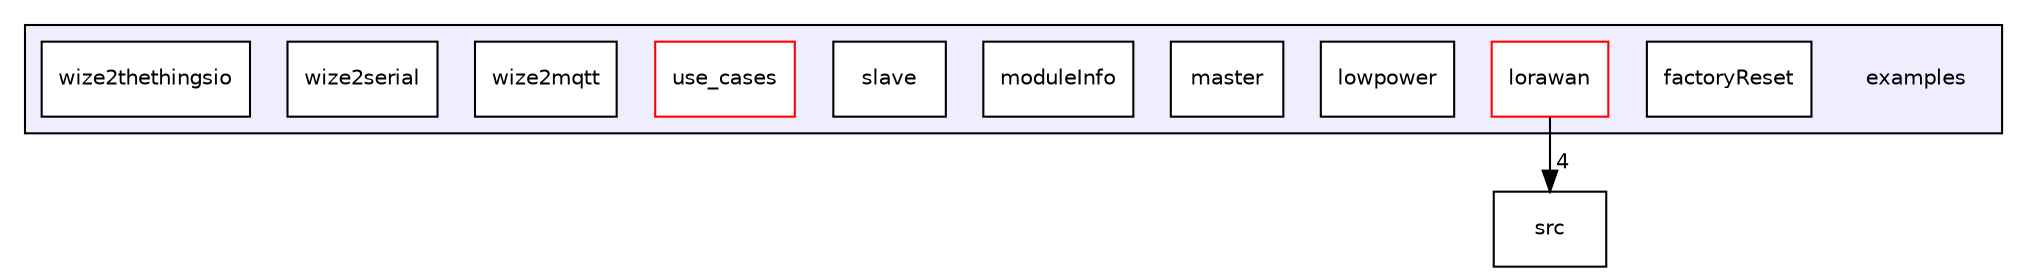 digraph "examples" {
  compound=true
  node [ fontsize="10", fontname="Helvetica"];
  edge [ labelfontsize="10", labelfontname="Helvetica"];
  subgraph clusterdir_d28a4824dc47e487b107a5db32ef43c4 {
    graph [ bgcolor="#eeeeff", pencolor="black", label="" URL="dir_d28a4824dc47e487b107a5db32ef43c4.html"];
    dir_d28a4824dc47e487b107a5db32ef43c4 [shape=plaintext label="examples"];
    dir_30bb94f239cafbe7ed987394f5f2c9e5 [shape=box label="factoryReset" color="black" fillcolor="white" style="filled" URL="dir_30bb94f239cafbe7ed987394f5f2c9e5.html"];
    dir_c2c6dbbb93a63a6ce99f05b7722cbefb [shape=box label="lorawan" color="red" fillcolor="white" style="filled" URL="dir_c2c6dbbb93a63a6ce99f05b7722cbefb.html"];
    dir_42867d85b94482042c2044b602675421 [shape=box label="lowpower" color="black" fillcolor="white" style="filled" URL="dir_42867d85b94482042c2044b602675421.html"];
    dir_bc96310cef1249776350272431488061 [shape=box label="master" color="black" fillcolor="white" style="filled" URL="dir_bc96310cef1249776350272431488061.html"];
    dir_0e36c82538225779ed907369aa71b121 [shape=box label="moduleInfo" color="black" fillcolor="white" style="filled" URL="dir_0e36c82538225779ed907369aa71b121.html"];
    dir_7c371152edbb2222bd5ee5c521de5c49 [shape=box label="slave" color="black" fillcolor="white" style="filled" URL="dir_7c371152edbb2222bd5ee5c521de5c49.html"];
    dir_d7a02d428d12f788fc05c71c22efcb74 [shape=box label="use_cases" color="red" fillcolor="white" style="filled" URL="dir_d7a02d428d12f788fc05c71c22efcb74.html"];
    dir_673b01f9ef5bbbc0b6e04df754f9137c [shape=box label="wize2mqtt" color="black" fillcolor="white" style="filled" URL="dir_673b01f9ef5bbbc0b6e04df754f9137c.html"];
    dir_911df68428c568581ef79b957799955e [shape=box label="wize2serial" color="black" fillcolor="white" style="filled" URL="dir_911df68428c568581ef79b957799955e.html"];
    dir_c9e6a89c02c6246c4c833c95c07131ea [shape=box label="wize2thethingsio" color="black" fillcolor="white" style="filled" URL="dir_c9e6a89c02c6246c4c833c95c07131ea.html"];
  }
  dir_68267d1309a1af8e8297ef4c3efbcdba [shape=box label="src" URL="dir_68267d1309a1af8e8297ef4c3efbcdba.html"];
  dir_c2c6dbbb93a63a6ce99f05b7722cbefb->dir_68267d1309a1af8e8297ef4c3efbcdba [headlabel="4", labeldistance=1.5 headhref="dir_000002_000021.html"];
}
